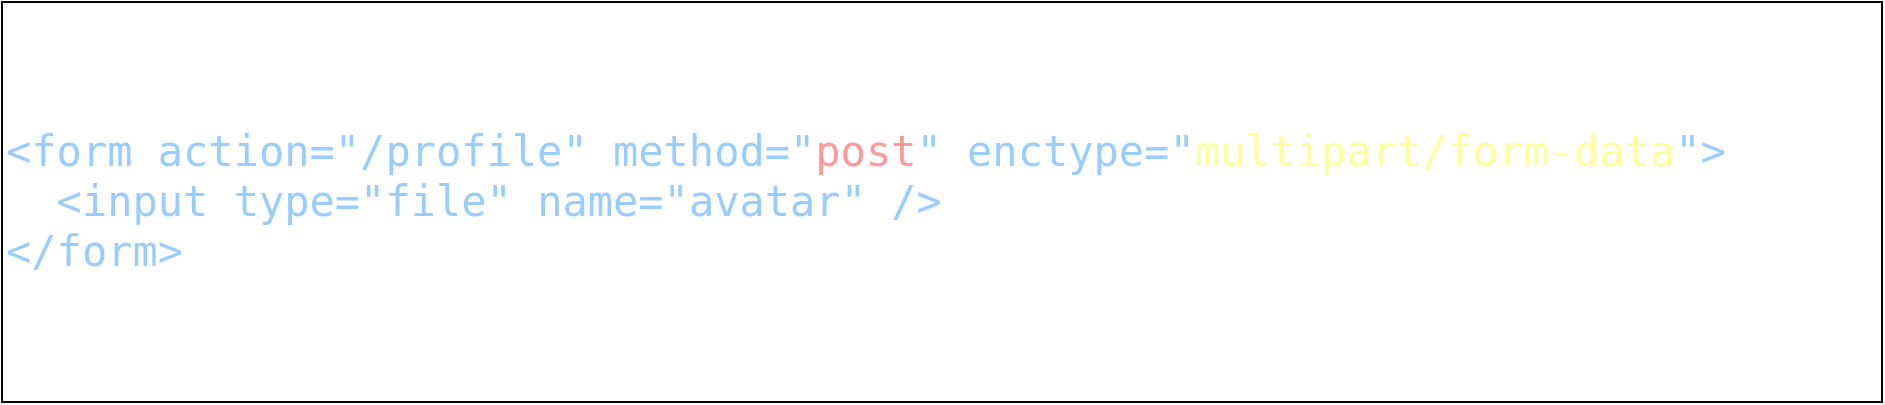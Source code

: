<mxfile>
    <diagram id="z19l9lu9-NIdwZZjfTMZ" name="Page-1">
        <mxGraphModel dx="1421" dy="790" grid="1" gridSize="10" guides="1" tooltips="1" connect="1" arrows="1" fold="1" page="1" pageScale="1" pageWidth="827" pageHeight="1169" math="0" shadow="0">
            <root>
                <mxCell id="0"/>
                <mxCell id="1" parent="0"/>
                <mxCell id="2" value="&lt;div class=&quot;highlight highlight-text-html-basic&quot; style=&quot;font-size: 21px&quot;&gt;&lt;pre&gt;&lt;span class=&quot;pl-kos&quot; style=&quot;color: rgb(153 , 204 , 255)&quot;&gt;&amp;lt;&lt;/span&gt;&lt;span class=&quot;pl-ent&quot; style=&quot;color: rgb(153 , 204 , 255)&quot;&gt;form&lt;/span&gt;&lt;font color=&quot;#99ccff&quot;&gt; &lt;/font&gt;&lt;span class=&quot;pl-c1&quot; style=&quot;color: rgb(153 , 204 , 255)&quot;&gt;action&lt;/span&gt;&lt;font color=&quot;#99ccff&quot;&gt;=&quot;&lt;/font&gt;&lt;span class=&quot;pl-s&quot; style=&quot;color: rgb(153 , 204 , 255)&quot;&gt;/profile&lt;/span&gt;&lt;font color=&quot;#99ccff&quot;&gt;&quot; &lt;/font&gt;&lt;span class=&quot;pl-c1&quot; style=&quot;color: rgb(153 , 204 , 255)&quot;&gt;method&lt;/span&gt;&lt;font color=&quot;#99ccff&quot;&gt;=&quot;&lt;/font&gt;&lt;span class=&quot;pl-s&quot;&gt;&lt;font color=&quot;#ff9999&quot;&gt;post&lt;/font&gt;&lt;/span&gt;&lt;font color=&quot;#99ccff&quot;&gt;&quot; &lt;/font&gt;&lt;span class=&quot;pl-c1&quot; style=&quot;color: rgb(153 , 204 , 255)&quot;&gt;enctype&lt;/span&gt;&lt;font color=&quot;#99ccff&quot;&gt;=&quot;&lt;/font&gt;&lt;span class=&quot;pl-s&quot;&gt;&lt;font color=&quot;#ffff99&quot;&gt;multipart/form-data&lt;/font&gt;&lt;/span&gt;&lt;font color=&quot;#99ccff&quot;&gt;&quot;&lt;/font&gt;&lt;span class=&quot;pl-kos&quot; style=&quot;color: rgb(153 , 204 , 255)&quot;&gt;&amp;gt;&lt;/span&gt;&lt;font color=&quot;#99ccff&quot;&gt;&lt;br&gt;  &lt;/font&gt;&lt;span class=&quot;pl-kos&quot; style=&quot;color: rgb(153 , 204 , 255)&quot;&gt;&amp;lt;&lt;/span&gt;&lt;span class=&quot;pl-ent&quot; style=&quot;color: rgb(153 , 204 , 255)&quot;&gt;input&lt;/span&gt;&lt;font color=&quot;#99ccff&quot;&gt; &lt;/font&gt;&lt;span class=&quot;pl-c1&quot; style=&quot;color: rgb(153 , 204 , 255)&quot;&gt;type&lt;/span&gt;&lt;font color=&quot;#99ccff&quot;&gt;=&quot;&lt;/font&gt;&lt;span class=&quot;pl-s&quot; style=&quot;color: rgb(153 , 204 , 255)&quot;&gt;file&lt;/span&gt;&lt;font color=&quot;#99ccff&quot;&gt;&quot; &lt;/font&gt;&lt;span class=&quot;pl-c1&quot; style=&quot;color: rgb(153 , 204 , 255)&quot;&gt;name&lt;/span&gt;&lt;font color=&quot;#99ccff&quot;&gt;=&quot;&lt;/font&gt;&lt;span class=&quot;pl-s&quot; style=&quot;color: rgb(153 , 204 , 255)&quot;&gt;avatar&lt;/span&gt;&lt;font color=&quot;#99ccff&quot;&gt;&quot; /&amp;gt;&lt;br&gt;&lt;/font&gt;&lt;span class=&quot;pl-kos&quot; style=&quot;color: rgb(153 , 204 , 255)&quot;&gt;&amp;lt;/&lt;/span&gt;&lt;span class=&quot;pl-ent&quot; style=&quot;color: rgb(153 , 204 , 255)&quot;&gt;form&lt;/span&gt;&lt;span class=&quot;pl-kos&quot; style=&quot;color: rgb(153 , 204 , 255)&quot;&gt;&amp;gt;&lt;/span&gt;&lt;/pre&gt;&lt;/div&gt;" style="rounded=0;whiteSpace=wrap;html=1;align=left;" vertex="1" parent="1">
                    <mxGeometry x="490" y="30" width="940" height="200" as="geometry"/>
                </mxCell>
            </root>
        </mxGraphModel>
    </diagram>
</mxfile>